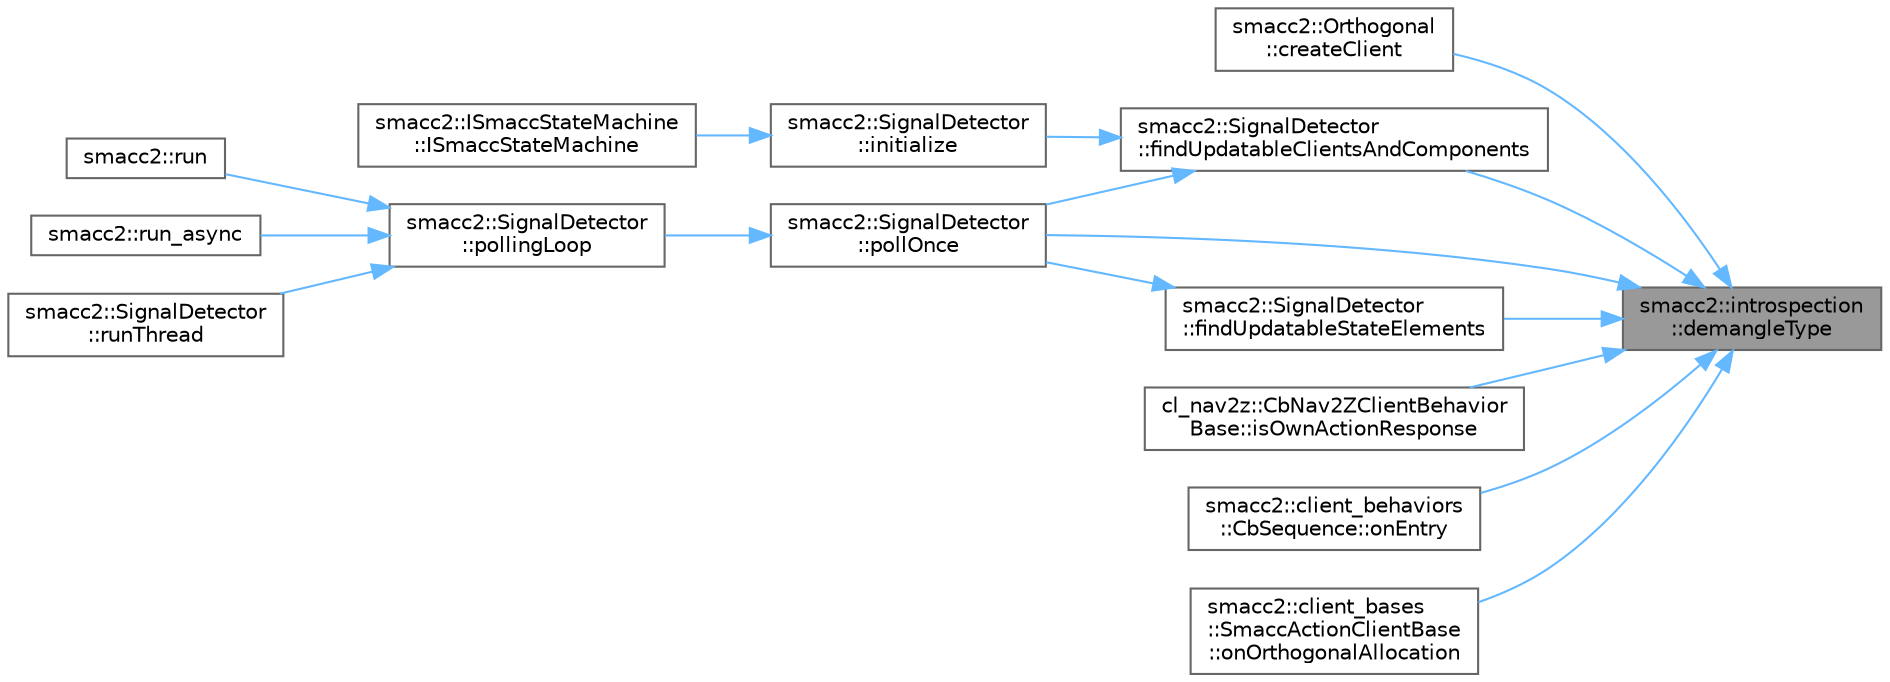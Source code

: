digraph "smacc2::introspection::demangleType"
{
 // LATEX_PDF_SIZE
  bgcolor="transparent";
  edge [fontname=Helvetica,fontsize=10,labelfontname=Helvetica,labelfontsize=10];
  node [fontname=Helvetica,fontsize=10,shape=box,height=0.2,width=0.4];
  rankdir="RL";
  Node1 [label="smacc2::introspection\l::demangleType",height=0.2,width=0.4,color="gray40", fillcolor="grey60", style="filled", fontcolor="black",tooltip=" "];
  Node1 -> Node2 [dir="back",color="steelblue1",style="solid"];
  Node2 [label="smacc2::Orthogonal\l::createClient",height=0.2,width=0.4,color="grey40", fillcolor="white", style="filled",URL="$classsmacc2_1_1Orthogonal.html#a73b1ab3d0a5ed0a597e8dffabcc2b8c0",tooltip=" "];
  Node1 -> Node3 [dir="back",color="steelblue1",style="solid"];
  Node3 [label="smacc2::SignalDetector\l::findUpdatableClientsAndComponents",height=0.2,width=0.4,color="grey40", fillcolor="white", style="filled",URL="$classsmacc2_1_1SignalDetector.html#af325def90b56dd82ab34d351f5a37a02",tooltip=" "];
  Node3 -> Node4 [dir="back",color="steelblue1",style="solid"];
  Node4 [label="smacc2::SignalDetector\l::initialize",height=0.2,width=0.4,color="grey40", fillcolor="white", style="filled",URL="$classsmacc2_1_1SignalDetector.html#a6035e4180f1f868d42902021eb41d9c6",tooltip=" "];
  Node4 -> Node5 [dir="back",color="steelblue1",style="solid"];
  Node5 [label="smacc2::ISmaccStateMachine\l::ISmaccStateMachine",height=0.2,width=0.4,color="grey40", fillcolor="white", style="filled",URL="$classsmacc2_1_1ISmaccStateMachine.html#a6fec333440748c14e8962917537e9127",tooltip=" "];
  Node3 -> Node6 [dir="back",color="steelblue1",style="solid"];
  Node6 [label="smacc2::SignalDetector\l::pollOnce",height=0.2,width=0.4,color="grey40", fillcolor="white", style="filled",URL="$classsmacc2_1_1SignalDetector.html#af363cea3f8228eeb68b25ad21903dc74",tooltip=" "];
  Node6 -> Node7 [dir="back",color="steelblue1",style="solid"];
  Node7 [label="smacc2::SignalDetector\l::pollingLoop",height=0.2,width=0.4,color="grey40", fillcolor="white", style="filled",URL="$classsmacc2_1_1SignalDetector.html#a08d072feafb277794a16fe33a6dcc97e",tooltip=" "];
  Node7 -> Node8 [dir="back",color="steelblue1",style="solid"];
  Node8 [label="smacc2::run",height=0.2,width=0.4,color="grey40", fillcolor="white", style="filled",URL="$namespacesmacc2.html#af0cfd6b9e48613a47fd4ef89e4970ac7",tooltip=" "];
  Node7 -> Node9 [dir="back",color="steelblue1",style="solid"];
  Node9 [label="smacc2::run_async",height=0.2,width=0.4,color="grey40", fillcolor="white", style="filled",URL="$namespacesmacc2.html#a6e7c3699070d3d2289556c7b14fd82bf",tooltip=" "];
  Node7 -> Node10 [dir="back",color="steelblue1",style="solid"];
  Node10 [label="smacc2::SignalDetector\l::runThread",height=0.2,width=0.4,color="grey40", fillcolor="white", style="filled",URL="$classsmacc2_1_1SignalDetector.html#a2532abcf6a11a04270ea2951b5b3a208",tooltip=" "];
  Node1 -> Node11 [dir="back",color="steelblue1",style="solid"];
  Node11 [label="smacc2::SignalDetector\l::findUpdatableStateElements",height=0.2,width=0.4,color="grey40", fillcolor="white", style="filled",URL="$classsmacc2_1_1SignalDetector.html#af12c85d2ec8747c891f7490086d2d6a2",tooltip=" "];
  Node11 -> Node6 [dir="back",color="steelblue1",style="solid"];
  Node1 -> Node12 [dir="back",color="steelblue1",style="solid"];
  Node12 [label="cl_nav2z::CbNav2ZClientBehavior\lBase::isOwnActionResponse",height=0.2,width=0.4,color="grey40", fillcolor="white", style="filled",URL="$classcl__nav2z_1_1CbNav2ZClientBehaviorBase.html#a510f0b38a12025d2869c44d8bb06bc4b",tooltip=" "];
  Node1 -> Node13 [dir="back",color="steelblue1",style="solid"];
  Node13 [label="smacc2::client_behaviors\l::CbSequence::onEntry",height=0.2,width=0.4,color="grey40", fillcolor="white", style="filled",URL="$classsmacc2_1_1client__behaviors_1_1CbSequence.html#a10a20843aeec1423678a83b276de9937",tooltip=" "];
  Node1 -> Node14 [dir="back",color="steelblue1",style="solid"];
  Node14 [label="smacc2::client_bases\l::SmaccActionClientBase\l::onOrthogonalAllocation",height=0.2,width=0.4,color="grey40", fillcolor="white", style="filled",URL="$classsmacc2_1_1client__bases_1_1SmaccActionClientBase.html#a768d90608a6cd88e626de9daf0f14a20",tooltip=" "];
  Node1 -> Node6 [dir="back",color="steelblue1",style="solid"];
}
